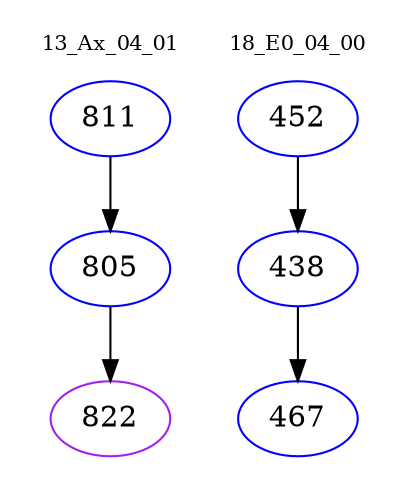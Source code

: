 digraph{
subgraph cluster_0 {
color = white
label = "13_Ax_04_01";
fontsize=10;
T0_811 [label="811", color="blue"]
T0_811 -> T0_805 [color="black"]
T0_805 [label="805", color="blue"]
T0_805 -> T0_822 [color="black"]
T0_822 [label="822", color="purple"]
}
subgraph cluster_1 {
color = white
label = "18_E0_04_00";
fontsize=10;
T1_452 [label="452", color="blue"]
T1_452 -> T1_438 [color="black"]
T1_438 [label="438", color="blue"]
T1_438 -> T1_467 [color="black"]
T1_467 [label="467", color="blue"]
}
}
